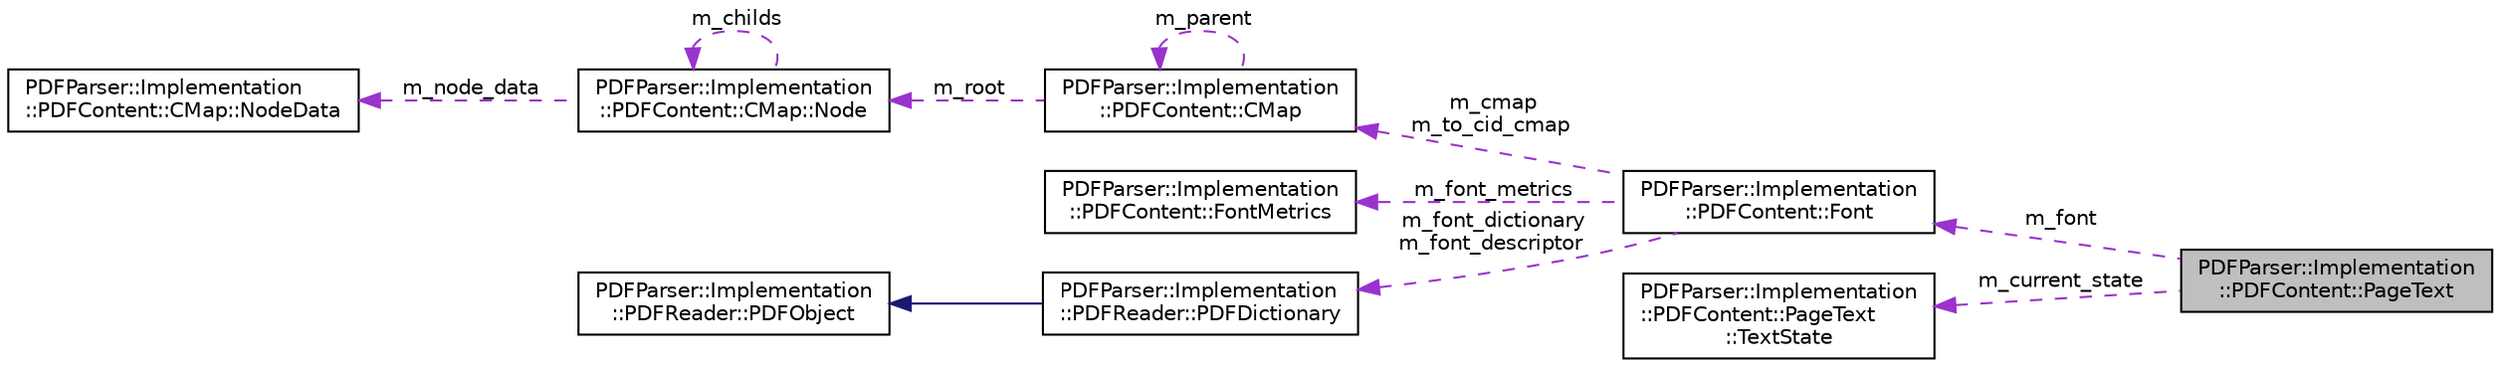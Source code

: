 digraph "PDFParser::Implementation::PDFContent::PageText"
{
  edge [fontname="Helvetica",fontsize="10",labelfontname="Helvetica",labelfontsize="10"];
  node [fontname="Helvetica",fontsize="10",shape=record];
  rankdir="LR";
  Node1 [label="PDFParser::Implementation\l::PDFContent::PageText",height=0.2,width=0.4,color="black", fillcolor="grey75", style="filled", fontcolor="black"];
  Node2 -> Node1 [dir="back",color="darkorchid3",fontsize="10",style="dashed",label=" m_font" ,fontname="Helvetica"];
  Node2 [label="PDFParser::Implementation\l::PDFContent::Font",height=0.2,width=0.4,color="black", fillcolor="white", style="filled",URL="$struct_p_d_f_parser_1_1_implementation_1_1_p_d_f_content_1_1_font.html"];
  Node3 -> Node2 [dir="back",color="darkorchid3",fontsize="10",style="dashed",label=" m_cmap\nm_to_cid_cmap" ,fontname="Helvetica"];
  Node3 [label="PDFParser::Implementation\l::PDFContent::CMap",height=0.2,width=0.4,color="black", fillcolor="white", style="filled",URL="$struct_p_d_f_parser_1_1_implementation_1_1_p_d_f_content_1_1_c_map.html"];
  Node3 -> Node3 [dir="back",color="darkorchid3",fontsize="10",style="dashed",label=" m_parent" ,fontname="Helvetica"];
  Node4 -> Node3 [dir="back",color="darkorchid3",fontsize="10",style="dashed",label=" m_root" ,fontname="Helvetica"];
  Node4 [label="PDFParser::Implementation\l::PDFContent::CMap::Node",height=0.2,width=0.4,color="black", fillcolor="white", style="filled",URL="$struct_p_d_f_parser_1_1_implementation_1_1_p_d_f_content_1_1_c_map_1_1_node.html"];
  Node5 -> Node4 [dir="back",color="darkorchid3",fontsize="10",style="dashed",label=" m_node_data" ,fontname="Helvetica"];
  Node5 [label="PDFParser::Implementation\l::PDFContent::CMap::NodeData",height=0.2,width=0.4,color="black", fillcolor="white", style="filled",URL="$struct_p_d_f_parser_1_1_implementation_1_1_p_d_f_content_1_1_c_map_1_1_node_data.html"];
  Node4 -> Node4 [dir="back",color="darkorchid3",fontsize="10",style="dashed",label=" m_childs" ,fontname="Helvetica"];
  Node6 -> Node2 [dir="back",color="darkorchid3",fontsize="10",style="dashed",label=" m_font_metrics" ,fontname="Helvetica"];
  Node6 [label="PDFParser::Implementation\l::PDFContent::FontMetrics",height=0.2,width=0.4,color="black", fillcolor="white", style="filled",URL="$struct_p_d_f_parser_1_1_implementation_1_1_p_d_f_content_1_1_font_metrics.html"];
  Node7 -> Node2 [dir="back",color="darkorchid3",fontsize="10",style="dashed",label=" m_font_dictionary\nm_font_descriptor" ,fontname="Helvetica"];
  Node7 [label="PDFParser::Implementation\l::PDFReader::PDFDictionary",height=0.2,width=0.4,color="black", fillcolor="white", style="filled",URL="$class_p_d_f_parser_1_1_implementation_1_1_p_d_f_reader_1_1_p_d_f_dictionary.html"];
  Node8 -> Node7 [dir="back",color="midnightblue",fontsize="10",style="solid",fontname="Helvetica"];
  Node8 [label="PDFParser::Implementation\l::PDFReader::PDFObject",height=0.2,width=0.4,color="black", fillcolor="white", style="filled",URL="$class_p_d_f_parser_1_1_implementation_1_1_p_d_f_reader_1_1_p_d_f_object.html"];
  Node9 -> Node1 [dir="back",color="darkorchid3",fontsize="10",style="dashed",label=" m_current_state" ,fontname="Helvetica"];
  Node9 [label="PDFParser::Implementation\l::PDFContent::PageText\l::TextState",height=0.2,width=0.4,color="black", fillcolor="white", style="filled",URL="$struct_p_d_f_parser_1_1_implementation_1_1_p_d_f_content_1_1_page_text_1_1_text_state.html"];
}
